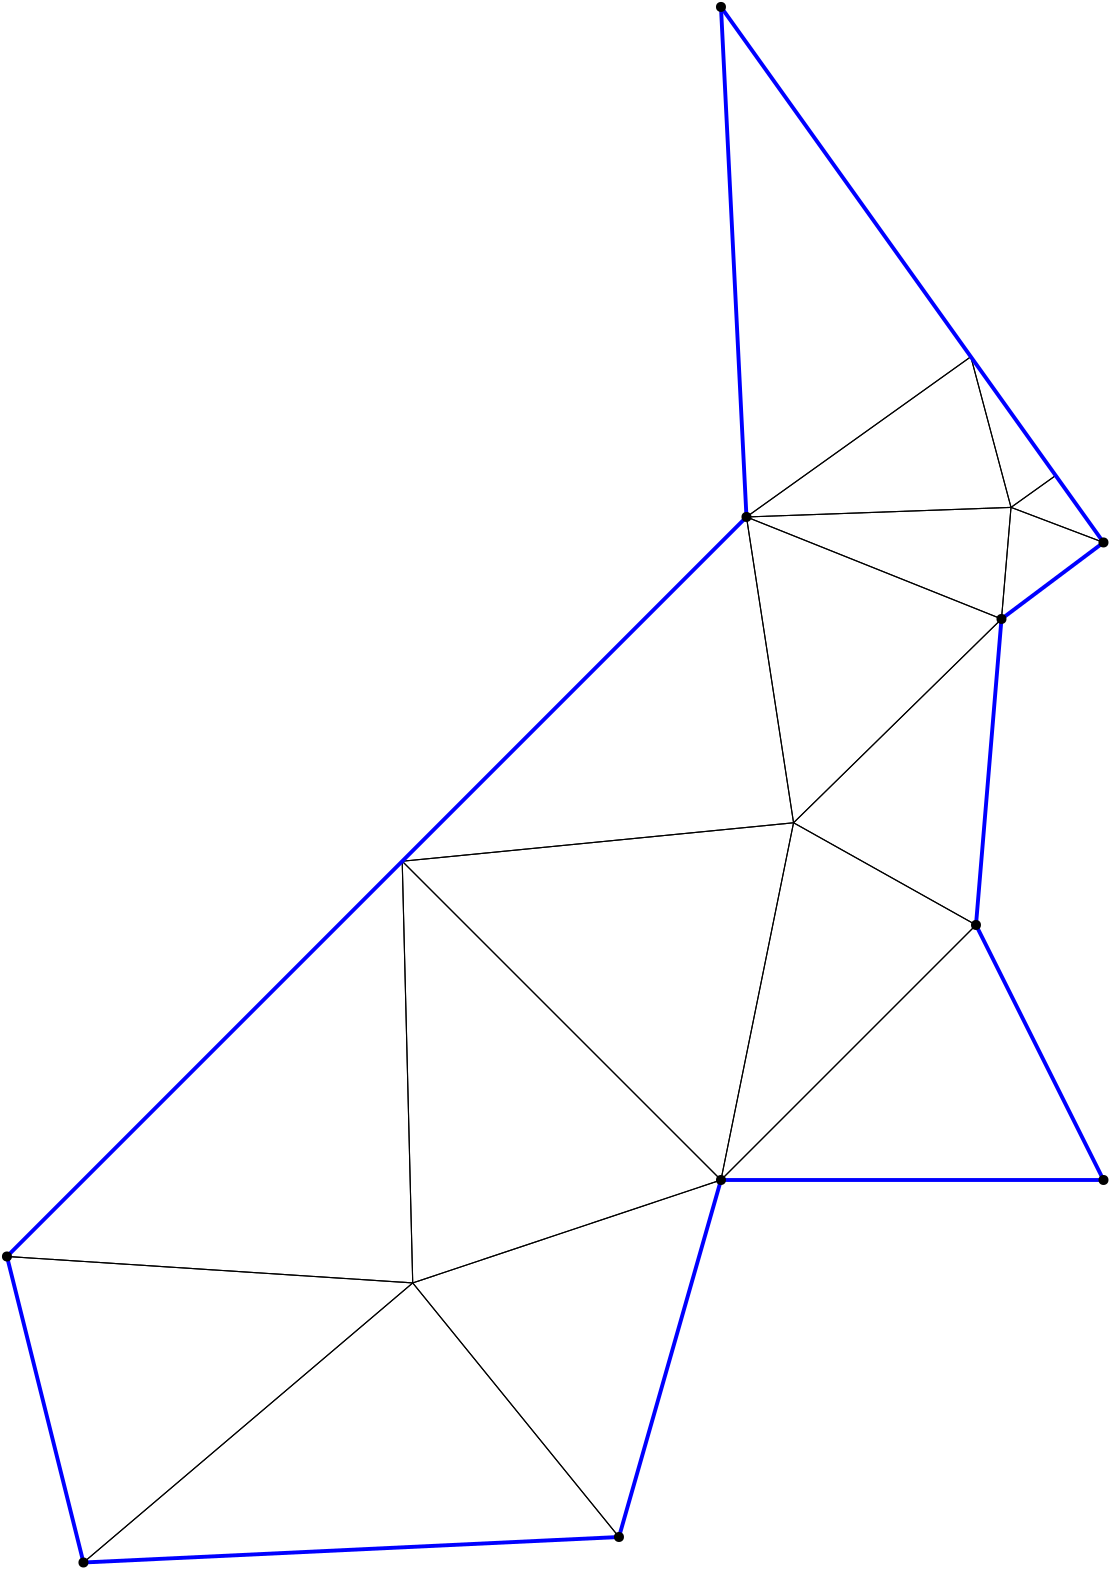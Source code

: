 <?xml version="1.0"?>
<!DOCTYPE ipe SYSTEM "ipe.dtd">
<ipe version="70218" creator="Ipe 7.2.24">
<info created="D:20221020151441" modified="D:20221020151441"/>
<ipestyle name="basic">
<symbol name="mark/disk(sx)" transformations="translations">
<path fill="sym-stroke">
0.6 0 0 0.6 0 0 e
</path>
</symbol>
<anglesize name="22.5 deg" value="22.5"/>
<anglesize name="30 deg" value="30"/>
<anglesize name="45 deg" value="45"/>
<anglesize name="60 deg" value="60"/>
<anglesize name="90 deg" value="90"/>
<arrowsize name="large" value="10"/>
<arrowsize name="small" value="5"/>
<arrowsize name="tiny" value="3"/>
<color name="blue" value="0 0 1"/>
<color name="gray" value="0.745"/>
<color name="green" value="0 1 0"/>
<color name="red" value="1 0 0"/>
<color name="pink" value="1 0.753 0.796"/>
<pen name="heavier" value="0.8"/>
<pen name="fat" value="1.4"/>
<pen name="ultrafat" value="2"/>
<gridsize name="16 pts (~6 mm)" value="16"/>
<gridsize name="32 pts (~12 mm)" value="32"/>
<gridsize name="4 pts" value="4"/>
<gridsize name="8 pts (~3 mm)" value="8"/>
<opacity name="10%" value="0.1"/>
<opacity name="25%" value="0.25"/>
<opacity name="50%" value="0.5"/>
<opacity name="75%" value="0.75"/>
<symbolsize name="large" value="5"/>
<symbolsize name="small" value="2"/>
<symbolsize name="tiny" value="1.1"/>
<textsize name="huge" value="\huge"/>
<textsize name="large" value="\large"/>
<textsize name="small" value="\small"/>
<textsize name="tiny" value="	iny"/>
<tiling name="falling" angle="-60" step="4" width="1"/>
<tiling name="rising" angle="30" step="4" width="1"/>
</ipestyle>
<page>
<layer name="hull"/>
<layer name="constraints"/>
<layer name="triangulation"/>
<layer name="obtuse"/>
<layer name="blub"/>
<layer name="problems"/>
<view layers="hull constraints triangulation obtuse blub" active="triangulation"/>
<path layer="triangulation" stroke="black">
43.541 317.902 m 
236.328 327.082 l 
</path>
<path layer="triangulation" stroke="black">
236.328 327.082 m 
162.08 418.55 l 
</path>
<path layer="triangulation" stroke="black">
162.08 418.55 m 
43.541 317.902 l 
</path>
<path layer="triangulation" stroke="black">
299.179 584.205 m 
273.049 455.607 l 
</path>
<path layer="triangulation" stroke="black">
273.049 455.607 m 
364.852 547.41 l 
</path>
<path layer="triangulation" stroke="black">
364.852 547.41 m 
299.179 584.205 l 
</path>
<path layer="triangulation" stroke="black">
299.179 584.205 m 
364.852 547.41 l 
</path>
<path layer="triangulation" stroke="black">
364.852 547.41 m 
374.033 657.574 l 
</path>
<path layer="triangulation" stroke="black">
374.033 657.574 m 
299.179 584.205 l 
</path>
<path layer="triangulation" stroke="black">
282.23 694.295 m 
299.179 584.205 l 
</path>
<path layer="triangulation" stroke="black">
299.179 584.205 m 
374.033 657.574 l 
</path>
<path layer="triangulation" stroke="black">
374.033 657.574 m 
282.23 694.295 l 
</path>
<path layer="triangulation" stroke="black">
364.852 547.41 m 
273.049 455.607 l 
</path>
<path layer="triangulation" stroke="black">
273.049 455.607 m 
410.754 455.607 l 
</path>
<path layer="triangulation" stroke="black">
410.754 455.607 m 
364.852 547.41 l 
</path>
<path layer="triangulation" stroke="black">
43.541 317.902 m 
162.08 418.55 l 
</path>
<path layer="triangulation" stroke="black">
162.08 418.55 m 
16 428.066 l 
</path>
<path layer="triangulation" stroke="black">
16 428.066 m 
43.541 317.902 l 
</path>
<path layer="triangulation" stroke="black">
236.328 327.082 m 
273.049 455.607 l 
</path>
<path layer="triangulation" stroke="black">
273.049 455.607 m 
162.08 418.55 l 
</path>
<path layer="triangulation" stroke="black">
162.08 418.55 m 
236.328 327.082 l 
</path>
<path layer="triangulation" stroke="black">
162.08 418.55 m 
158.295 570.361 l 
</path>
<path layer="triangulation" stroke="black">
158.295 570.361 m 
16 428.066 l 
</path>
<path layer="triangulation" stroke="black">
16 428.066 m 
162.08 418.55 l 
</path>
<path layer="triangulation" stroke="black">
162.08 418.55 m 
273.049 455.607 l 
</path>
<path layer="triangulation" stroke="black">
273.049 455.607 m 
158.295 570.361 l 
</path>
<path layer="triangulation" stroke="black">
158.295 570.361 m 
162.08 418.55 l 
</path>
<path layer="triangulation" stroke="black">
158.295 570.361 m 
299.179 584.205 l 
</path>
<path layer="triangulation" stroke="black">
299.179 584.205 m 
282.23 694.295 l 
</path>
<path layer="triangulation" stroke="black">
282.23 694.295 m 
158.295 570.361 l 
</path>
<path layer="triangulation" stroke="black">
158.295 570.361 m 
273.049 455.607 l 
</path>
<path layer="triangulation" stroke="black">
273.049 455.607 m 
299.179 584.205 l 
</path>
<path layer="triangulation" stroke="black">
299.179 584.205 m 
158.295 570.361 l 
</path>
<path layer="triangulation" stroke="black">
282.23 694.295 m 
362.992 751.982 l 
</path>
<path layer="triangulation" stroke="black">
362.992 751.982 m 
273.049 877.902 l 
</path>
<path layer="triangulation" stroke="black">
273.049 877.902 m 
282.23 694.295 l 
</path>
<path layer="triangulation" stroke="black">
377.464 697.746 m 
374.033 657.574 l 
</path>
<path layer="triangulation" stroke="black">
374.033 657.574 m 
410.754 685.115 l 
</path>
<path layer="triangulation" stroke="black">
410.754 685.115 m 
377.464 697.746 l 
</path>
<path layer="triangulation" stroke="black">
282.23 694.295 m 
377.464 697.746 l 
</path>
<path layer="triangulation" stroke="black">
377.464 697.746 m 
362.992 751.982 l 
</path>
<path layer="triangulation" stroke="black">
362.992 751.982 m 
282.23 694.295 l 
</path>
<path layer="triangulation" stroke="black">
377.464 697.746 m 
410.754 685.115 l 
</path>
<path layer="triangulation" stroke="black">
410.754 685.115 m 
393.533 709.224 l 
</path>
<path layer="triangulation" stroke="black">
393.533 709.224 m 
377.464 697.746 l 
</path>
<path layer="triangulation" stroke="black">
362.992 751.982 m 
377.464 697.746 l 
</path>
<path layer="triangulation" stroke="black">
377.464 697.746 m 
393.533 709.224 l 
</path>
<path layer="triangulation" stroke="black">
393.533 709.224 m 
362.992 751.982 l 
</path>
<path layer="triangulation" stroke="black">
282.23 694.295 m 
374.033 657.574 l 
</path>
<path layer="triangulation" stroke="black">
374.033 657.574 m 
377.464 697.746 l 
</path>
<path layer="triangulation" stroke="black">
377.464 697.746 m 
282.23 694.295 l 
</path>
<path layer="hull" stroke="blue" pen="fat">
282.23 694.295 m 
16 428.066 l 
</path>
<path layer="hull" stroke="blue" pen="fat">
16 428.066 m 
43.541 317.902 l 
</path>
<path layer="hull" stroke="blue" pen="fat">
43.541 317.902 m 
236.328 327.082 l 
</path>
<path layer="hull" stroke="blue" pen="fat">
236.328 327.082 m 
273.049 455.607 l 
</path>
<path layer="hull" stroke="blue" pen="fat">
273.049 455.607 m 
410.754 455.607 l 
</path>
<path layer="hull" stroke="blue" pen="fat">
410.754 455.607 m 
364.852 547.41 l 
</path>
<path layer="hull" stroke="blue" pen="fat">
364.852 547.41 m 
374.033 657.574 l 
</path>
<path layer="hull" stroke="blue" pen="fat">
374.033 657.574 m 
410.754 685.115 l 
</path>
<path layer="hull" stroke="blue" pen="fat">
410.754 685.115 m 
273.049 877.902 l 
</path>
<path layer="hull" stroke="blue" pen="fat">
273.049 877.902 m 
282.23 694.295 l 
</path>
<use layer="points" name="mark/disk(sx)" pos="282.23 694.295" size="normal" stroke="black"/>
<use layer="points" name="mark/disk(sx)" pos="16 428.066" size="normal" stroke="black"/>
<use layer="points" name="mark/disk(sx)" pos="43.541 317.902" size="normal" stroke="black"/>
<use layer="points" name="mark/disk(sx)" pos="236.328 327.082" size="normal" stroke="black"/>
<use layer="points" name="mark/disk(sx)" pos="273.049 455.607" size="normal" stroke="black"/>
<use layer="points" name="mark/disk(sx)" pos="410.754 455.607" size="normal" stroke="black"/>
<use layer="points" name="mark/disk(sx)" pos="364.852 547.41" size="normal" stroke="black"/>
<use layer="points" name="mark/disk(sx)" pos="374.033 657.574" size="normal" stroke="black"/>
<use layer="points" name="mark/disk(sx)" pos="410.754 685.115" size="normal" stroke="black"/>
<use layer="points" name="mark/disk(sx)" pos="273.049 877.902" size="normal" stroke="black"/>
</page>
</ipe>
